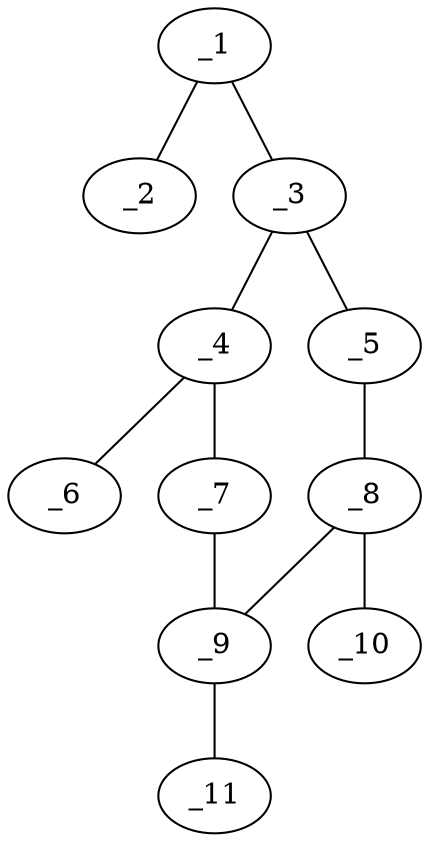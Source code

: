 graph molid84552 {
	_1	 [charge=0,
		chem=1,
		symbol="C  ",
		x="3.7321",
		y="1.75"];
	_2	 [charge=0,
		chem=1,
		symbol="C  ",
		x="4.5981",
		y="2.25"];
	_1 -- _2	 [valence=1];
	_3	 [charge=0,
		chem=1,
		symbol="C  ",
		x="3.7321",
		y="0.75"];
	_1 -- _3	 [valence=1];
	_4	 [charge=0,
		chem=1,
		symbol="C  ",
		x="2.866",
		y="0.25"];
	_3 -- _4	 [valence=1];
	_5	 [charge=0,
		chem=5,
		symbol="S  ",
		x="4.5981",
		y="0.25"];
	_3 -- _5	 [valence=1];
	_6	 [charge=0,
		chem=2,
		symbol="O  ",
		x=2,
		y="0.75"];
	_4 -- _6	 [valence=2];
	_7	 [charge=0,
		chem=4,
		symbol="N  ",
		x="2.866",
		y="-0.75"];
	_4 -- _7	 [valence=1];
	_8	 [charge=0,
		chem=1,
		symbol="C  ",
		x="4.5981",
		y="-0.75"];
	_5 -- _8	 [valence=1];
	_9	 [charge=0,
		chem=1,
		symbol="C  ",
		x="3.732",
		y="-1.25"];
	_7 -- _9	 [valence=1];
	_8 -- _9	 [valence=1];
	_10	 [charge=0,
		chem=1,
		symbol="C  ",
		x="5.4641",
		y="-1.25"];
	_8 -- _10	 [valence=1];
	_11	 [charge=0,
		chem=2,
		symbol="O  ",
		x="3.732",
		y="-2.25"];
	_9 -- _11	 [valence=2];
}
